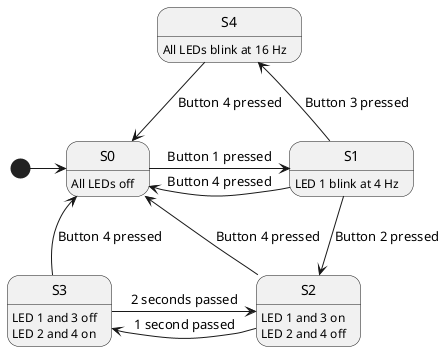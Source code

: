@startuml
S0 : All LEDs off
S1 : LED 1 blink at 4 Hz
S2 : LED 1 and 3 on
S2 : LED 2 and 4 off
S3 : LED 1 and 3 off
S3 : LED 2 and 4 on
S4 : All LEDs blink at 16 Hz

[*] -> S0

S0 -> S1 : Button 1 pressed

S1 -down-> S2 : Button 2 pressed
S1 -up-> S4 : Button 3 pressed

S2 -left-> S3 : 1 second passed
S3 -> S2 : 2 seconds passed

S1 -> S0 : Button 4 pressed
S2 -> S0 : Button 4 pressed
S3 -up-> S0 : Button 4 pressed
S4 -> S0 : Button 4 pressed
@enduml
